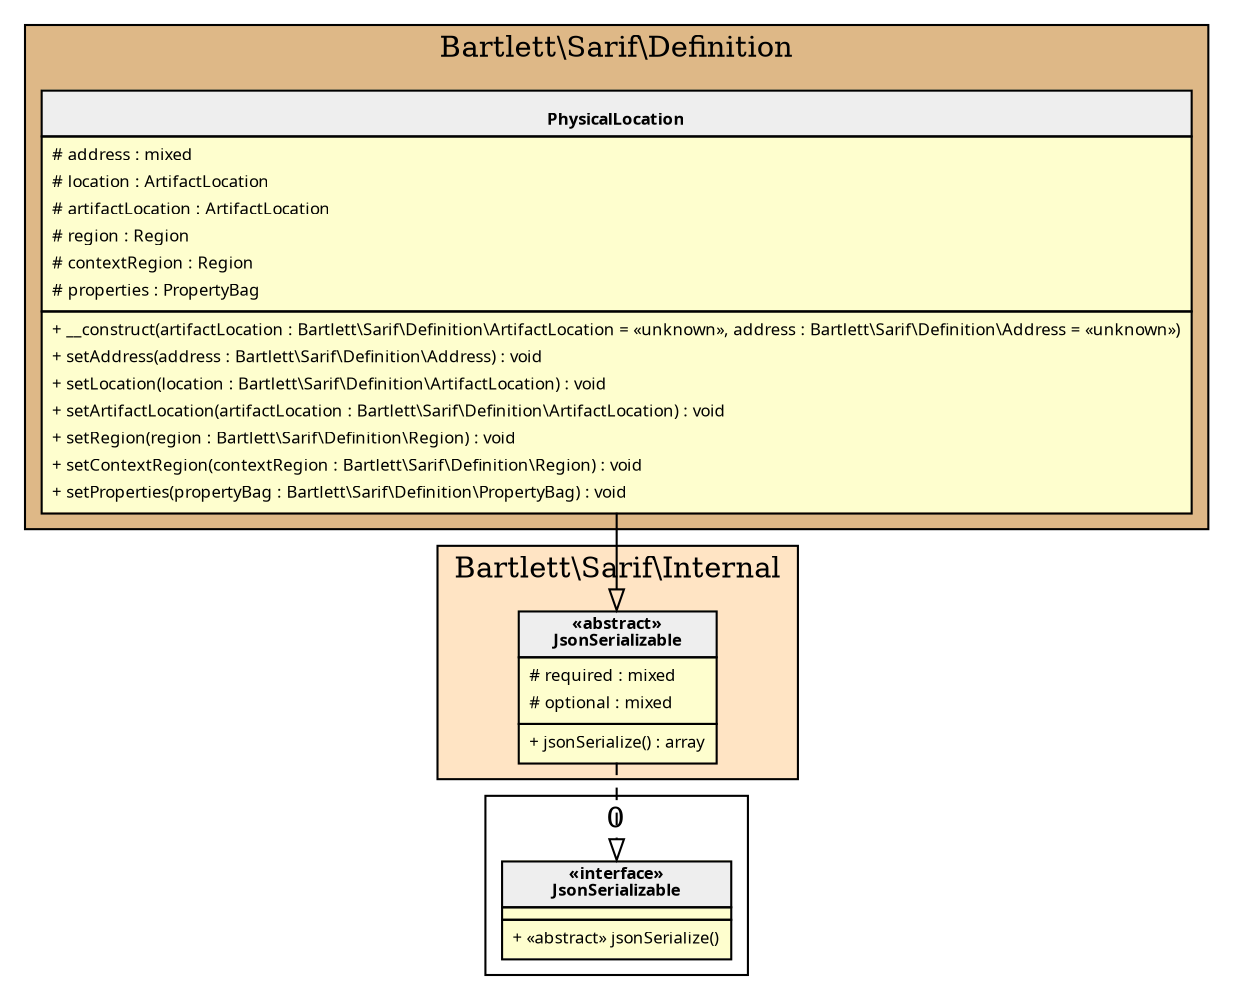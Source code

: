digraph {
  graph [name="G" overlap="false" rankdir="TB" bgcolor="transparent"]
  node [fontname="Verdana" fontsize=8 shape="none" margin=0 fillcolor="#FEFECE" style="filled"]
  edge [fontname="Verdana" fontsize=8]
  subgraph cluster_0 {
    graph [bgcolor="BurlyWood"]
    label = "Bartlett\\Sarif\\Definition"
    "Bartlett\\Sarif\\Definition\\PhysicalLocation" [shape="none" label=<
<table cellspacing="0" border="0" cellborder="1">
    <tr><td bgcolor="#eeeeee"><b><br/>PhysicalLocation</b></td></tr>
    <tr><td><table border="0" cellspacing="0" cellpadding="2">
    <tr><td align="left"># address : mixed</td></tr>
    <tr><td align="left"># location : ArtifactLocation</td></tr>
    <tr><td align="left"># artifactLocation : ArtifactLocation</td></tr>
    <tr><td align="left"># region : Region</td></tr>
    <tr><td align="left"># contextRegion : Region</td></tr>
    <tr><td align="left"># properties : PropertyBag</td></tr>
</table></td></tr>
    <tr><td><table border="0" cellspacing="0" cellpadding="2">
    <tr><td align="left">+ __construct(artifactLocation : Bartlett\\Sarif\\Definition\\ArtifactLocation = «unknown», address : Bartlett\\Sarif\\Definition\\Address = «unknown»)</td></tr>
    <tr><td align="left">+ setAddress(address : Bartlett\\Sarif\\Definition\\Address) : void</td></tr>
    <tr><td align="left">+ setLocation(location : Bartlett\\Sarif\\Definition\\ArtifactLocation) : void</td></tr>
    <tr><td align="left">+ setArtifactLocation(artifactLocation : Bartlett\\Sarif\\Definition\\ArtifactLocation) : void</td></tr>
    <tr><td align="left">+ setRegion(region : Bartlett\\Sarif\\Definition\\Region) : void</td></tr>
    <tr><td align="left">+ setContextRegion(contextRegion : Bartlett\\Sarif\\Definition\\Region) : void</td></tr>
    <tr><td align="left">+ setProperties(propertyBag : Bartlett\\Sarif\\Definition\\PropertyBag) : void</td></tr>
</table></td></tr>
</table>>]
  }
  subgraph cluster_1 {
    graph [bgcolor="Bisque"]
    label = "Bartlett\\Sarif\\Internal"
    "Bartlett\\Sarif\\Internal\\JsonSerializable" [shape="none" label=<
<table cellspacing="0" border="0" cellborder="1">
    <tr><td bgcolor="#eeeeee"><b>«abstract»<br/>JsonSerializable</b></td></tr>
    <tr><td><table border="0" cellspacing="0" cellpadding="2">
    <tr><td align="left"># required : mixed</td></tr>
    <tr><td align="left"># optional : mixed</td></tr>
</table></td></tr>
    <tr><td><table border="0" cellspacing="0" cellpadding="2">
    <tr><td align="left">+ jsonSerialize() : array</td></tr>
</table></td></tr>
</table>>]
  }
  subgraph cluster_2 {
    label = 0
    "JsonSerializable" [shape="none" label=<
<table cellspacing="0" border="0" cellborder="1">
    <tr><td bgcolor="#eeeeee"><b>«interface»<br/>JsonSerializable</b></td></tr>
    <tr><td></td></tr>
    <tr><td><table border="0" cellspacing="0" cellpadding="2">
    <tr><td align="left">+ «abstract» jsonSerialize()</td></tr>
</table></td></tr>
</table>>]
  }
  "Bartlett\\Sarif\\Internal\\JsonSerializable" -> "JsonSerializable" [arrowhead="empty" style="dashed"]
  "Bartlett\\Sarif\\Definition\\PhysicalLocation" -> "Bartlett\\Sarif\\Internal\\JsonSerializable" [arrowhead="empty" style="filled"]
}

